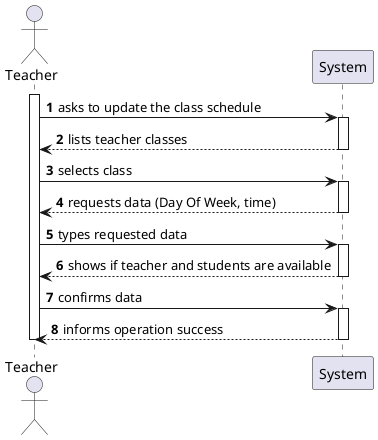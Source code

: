 @startuml US1012_SSD

autonumber

actor TEACHER as "Teacher"
participant SYS as "System"

activate TEACHER

TEACHER -> SYS : asks to update the class schedule
activate SYS

SYS --> TEACHER: lists teacher classes
deactivate SYS

TEACHER -> SYS : selects class
activate SYS

SYS --> TEACHER : requests data (Day Of Week, time)
deactivate SYS

TEACHER -> SYS : types requested data
activate SYS

SYS --> TEACHER : shows if teacher and students are available
deactivate SYS

TEACHER -> SYS : confirms data
activate SYS

SYS --> TEACHER : informs operation success
deactivate SYS

deactivate TEACHER


@enduml
